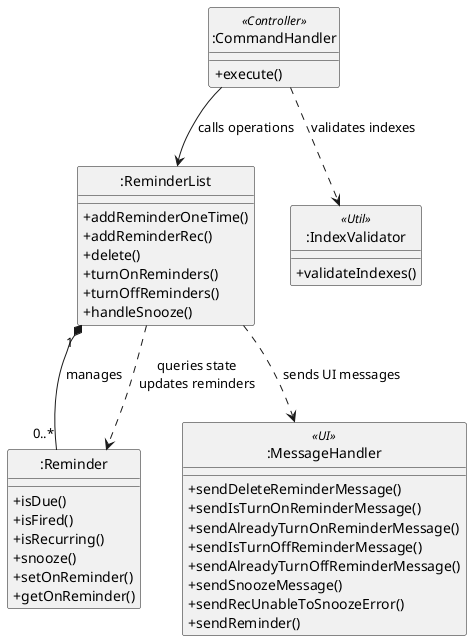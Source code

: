 
@startuml ReminderListInteractions
' Detailed ReminderList component interactions
skinparam roundcorner 5
hide circle
skinparam classAttributeIconSize 0
class ":ReminderList" {
  + addReminderOneTime()
  + addReminderRec()
  + delete()
  + turnOnReminders()
  + turnOffReminders()
  + handleSnooze()
}

class ":Reminder" {
  + isDue()
  + isFired()
  + isRecurring()
  + snooze()
  + setOnReminder()
  + getOnReminder()
}

class ":MessageHandler" <<UI>> {
  + sendDeleteReminderMessage()
  + sendIsTurnOnReminderMessage()
  + sendAlreadyTurnOnReminderMessage()
  + sendIsTurnOffReminderMessage()
  + sendAlreadyTurnOffReminderMessage()
  + sendSnoozeMessage()
  + sendRecUnableToSnoozeError()
  + sendReminder()
}

class ":IndexValidator" <<Util>> {
  + validateIndexes()
}

class ":CommandHandler" <<Controller>> {
  + execute()
}

":CommandHandler" --> ":ReminderList" : calls operations
":CommandHandler" ..> ":IndexValidator" : validates indexes

":ReminderList" "1" *-- "0..*" ":Reminder" : manages
":ReminderList" ..> ":MessageHandler" : sends UI messages
":ReminderList" ..> ":Reminder" : queries state\nupdates reminders

@enduml